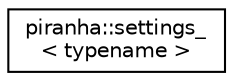 digraph "Graphical Class Hierarchy"
{
  edge [fontname="Helvetica",fontsize="10",labelfontname="Helvetica",labelfontsize="10"];
  node [fontname="Helvetica",fontsize="10",shape=record];
  rankdir="LR";
  Node0 [label="piranha::settings_\l\< typename \>",height=0.2,width=0.4,color="black", fillcolor="white", style="filled",URL="$classpiranha_1_1settings__.html",tooltip="Global settings. "];
}
